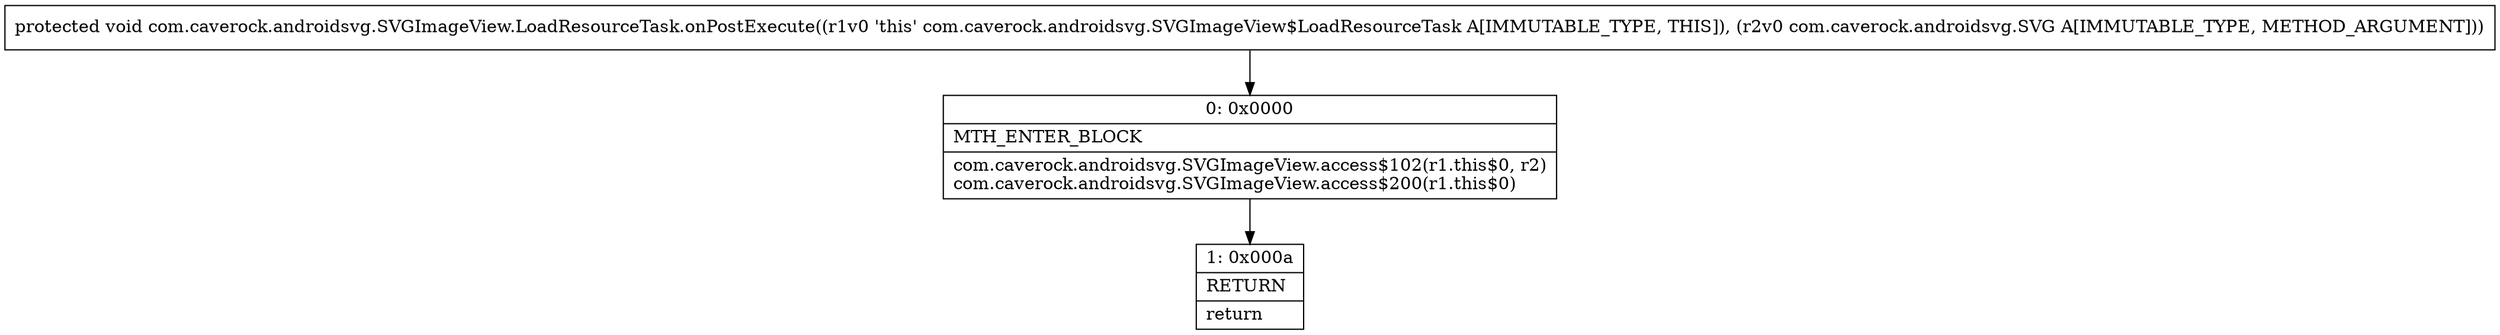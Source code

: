 digraph "CFG forcom.caverock.androidsvg.SVGImageView.LoadResourceTask.onPostExecute(Lcom\/caverock\/androidsvg\/SVG;)V" {
Node_0 [shape=record,label="{0\:\ 0x0000|MTH_ENTER_BLOCK\l|com.caverock.androidsvg.SVGImageView.access$102(r1.this$0, r2)\lcom.caverock.androidsvg.SVGImageView.access$200(r1.this$0)\l}"];
Node_1 [shape=record,label="{1\:\ 0x000a|RETURN\l|return\l}"];
MethodNode[shape=record,label="{protected void com.caverock.androidsvg.SVGImageView.LoadResourceTask.onPostExecute((r1v0 'this' com.caverock.androidsvg.SVGImageView$LoadResourceTask A[IMMUTABLE_TYPE, THIS]), (r2v0 com.caverock.androidsvg.SVG A[IMMUTABLE_TYPE, METHOD_ARGUMENT])) }"];
MethodNode -> Node_0;
Node_0 -> Node_1;
}

